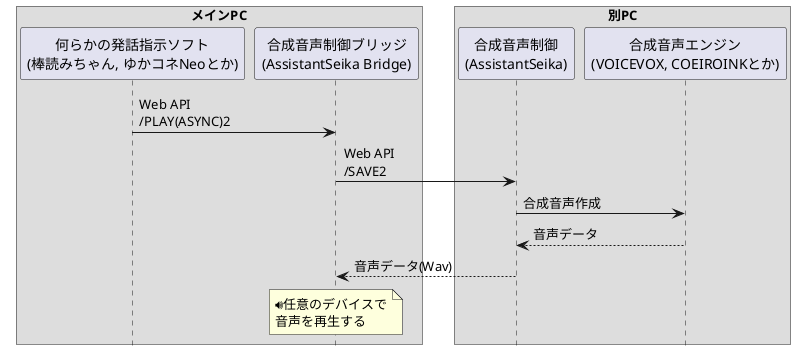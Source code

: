 @startuml
skinparam BoxPadding 15
hide footbox

box "メインPC"
participant "何らかの発話指示ソフト\n(棒読みちゃん, ゆかコネNeoとか)" as YCN
participant "合成音声制御ブリッジ\n(AssistantSeika Bridge)" as ASB
end box
box "別PC"
participant "合成音声制御\n(AssistantSeika)" as AS
participant "合成音声エンジン\n(VOICEVOX, COEIROINKとか)" as GO
end box

YCN -> ASB : Web API\n/PLAY(ASYNC)2
ASB -> AS : Web API\n/SAVE2
AS -> GO : 合成音声作成
AS <-- GO : 音声データ
ASB <-- AS : 音声データ(Wav)
note over ASB
🔊任意のデバイスで
音声を再生する
end note
@enduml
